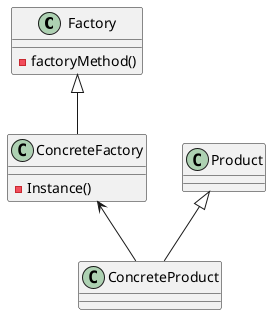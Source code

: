 @startuml
Factory <|-- ConcreteFactory
Product <|-- ConcreteProduct
ConcreteFactory <-- ConcreteProduct


class Factory{
    - factoryMethod()
}

class ConcreteFactory {
    - Instance()
}

class Product{

}

class ConcreteProduct {

}
@enduml
